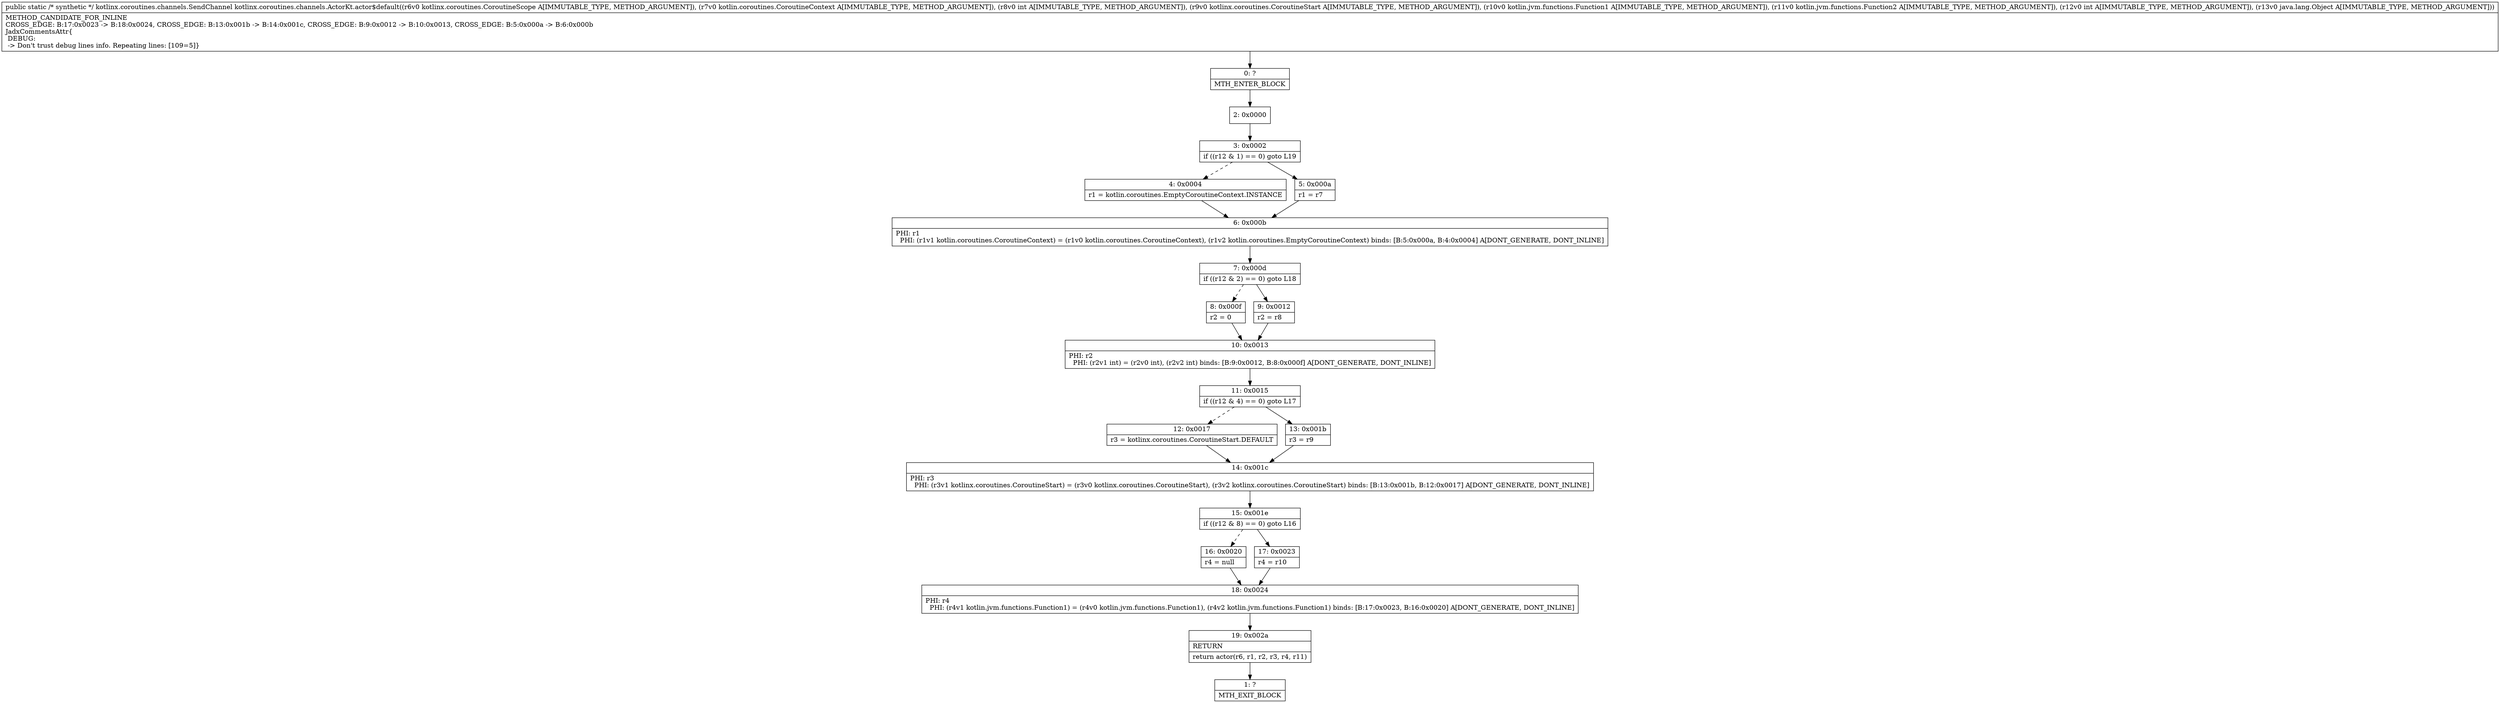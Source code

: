 digraph "CFG forkotlinx.coroutines.channels.ActorKt.actor$default(Lkotlinx\/coroutines\/CoroutineScope;Lkotlin\/coroutines\/CoroutineContext;ILkotlinx\/coroutines\/CoroutineStart;Lkotlin\/jvm\/functions\/Function1;Lkotlin\/jvm\/functions\/Function2;ILjava\/lang\/Object;)Lkotlinx\/coroutines\/channels\/SendChannel;" {
Node_0 [shape=record,label="{0\:\ ?|MTH_ENTER_BLOCK\l}"];
Node_2 [shape=record,label="{2\:\ 0x0000}"];
Node_3 [shape=record,label="{3\:\ 0x0002|if ((r12 & 1) == 0) goto L19\l}"];
Node_4 [shape=record,label="{4\:\ 0x0004|r1 = kotlin.coroutines.EmptyCoroutineContext.INSTANCE\l}"];
Node_6 [shape=record,label="{6\:\ 0x000b|PHI: r1 \l  PHI: (r1v1 kotlin.coroutines.CoroutineContext) = (r1v0 kotlin.coroutines.CoroutineContext), (r1v2 kotlin.coroutines.EmptyCoroutineContext) binds: [B:5:0x000a, B:4:0x0004] A[DONT_GENERATE, DONT_INLINE]\l}"];
Node_7 [shape=record,label="{7\:\ 0x000d|if ((r12 & 2) == 0) goto L18\l}"];
Node_8 [shape=record,label="{8\:\ 0x000f|r2 = 0\l}"];
Node_10 [shape=record,label="{10\:\ 0x0013|PHI: r2 \l  PHI: (r2v1 int) = (r2v0 int), (r2v2 int) binds: [B:9:0x0012, B:8:0x000f] A[DONT_GENERATE, DONT_INLINE]\l}"];
Node_11 [shape=record,label="{11\:\ 0x0015|if ((r12 & 4) == 0) goto L17\l}"];
Node_12 [shape=record,label="{12\:\ 0x0017|r3 = kotlinx.coroutines.CoroutineStart.DEFAULT\l}"];
Node_14 [shape=record,label="{14\:\ 0x001c|PHI: r3 \l  PHI: (r3v1 kotlinx.coroutines.CoroutineStart) = (r3v0 kotlinx.coroutines.CoroutineStart), (r3v2 kotlinx.coroutines.CoroutineStart) binds: [B:13:0x001b, B:12:0x0017] A[DONT_GENERATE, DONT_INLINE]\l}"];
Node_15 [shape=record,label="{15\:\ 0x001e|if ((r12 & 8) == 0) goto L16\l}"];
Node_16 [shape=record,label="{16\:\ 0x0020|r4 = null\l}"];
Node_18 [shape=record,label="{18\:\ 0x0024|PHI: r4 \l  PHI: (r4v1 kotlin.jvm.functions.Function1) = (r4v0 kotlin.jvm.functions.Function1), (r4v2 kotlin.jvm.functions.Function1) binds: [B:17:0x0023, B:16:0x0020] A[DONT_GENERATE, DONT_INLINE]\l}"];
Node_19 [shape=record,label="{19\:\ 0x002a|RETURN\l|return actor(r6, r1, r2, r3, r4, r11)\l}"];
Node_1 [shape=record,label="{1\:\ ?|MTH_EXIT_BLOCK\l}"];
Node_17 [shape=record,label="{17\:\ 0x0023|r4 = r10\l}"];
Node_13 [shape=record,label="{13\:\ 0x001b|r3 = r9\l}"];
Node_9 [shape=record,label="{9\:\ 0x0012|r2 = r8\l}"];
Node_5 [shape=record,label="{5\:\ 0x000a|r1 = r7\l}"];
MethodNode[shape=record,label="{public static \/* synthetic *\/ kotlinx.coroutines.channels.SendChannel kotlinx.coroutines.channels.ActorKt.actor$default((r6v0 kotlinx.coroutines.CoroutineScope A[IMMUTABLE_TYPE, METHOD_ARGUMENT]), (r7v0 kotlin.coroutines.CoroutineContext A[IMMUTABLE_TYPE, METHOD_ARGUMENT]), (r8v0 int A[IMMUTABLE_TYPE, METHOD_ARGUMENT]), (r9v0 kotlinx.coroutines.CoroutineStart A[IMMUTABLE_TYPE, METHOD_ARGUMENT]), (r10v0 kotlin.jvm.functions.Function1 A[IMMUTABLE_TYPE, METHOD_ARGUMENT]), (r11v0 kotlin.jvm.functions.Function2 A[IMMUTABLE_TYPE, METHOD_ARGUMENT]), (r12v0 int A[IMMUTABLE_TYPE, METHOD_ARGUMENT]), (r13v0 java.lang.Object A[IMMUTABLE_TYPE, METHOD_ARGUMENT]))  | METHOD_CANDIDATE_FOR_INLINE\lCROSS_EDGE: B:17:0x0023 \-\> B:18:0x0024, CROSS_EDGE: B:13:0x001b \-\> B:14:0x001c, CROSS_EDGE: B:9:0x0012 \-\> B:10:0x0013, CROSS_EDGE: B:5:0x000a \-\> B:6:0x000b\lJadxCommentsAttr\{\l DEBUG: \l \-\> Don't trust debug lines info. Repeating lines: [109=5]\}\l}"];
MethodNode -> Node_0;Node_0 -> Node_2;
Node_2 -> Node_3;
Node_3 -> Node_4[style=dashed];
Node_3 -> Node_5;
Node_4 -> Node_6;
Node_6 -> Node_7;
Node_7 -> Node_8[style=dashed];
Node_7 -> Node_9;
Node_8 -> Node_10;
Node_10 -> Node_11;
Node_11 -> Node_12[style=dashed];
Node_11 -> Node_13;
Node_12 -> Node_14;
Node_14 -> Node_15;
Node_15 -> Node_16[style=dashed];
Node_15 -> Node_17;
Node_16 -> Node_18;
Node_18 -> Node_19;
Node_19 -> Node_1;
Node_17 -> Node_18;
Node_13 -> Node_14;
Node_9 -> Node_10;
Node_5 -> Node_6;
}

